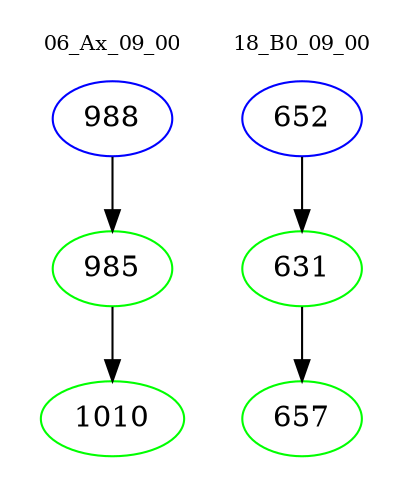 digraph{
subgraph cluster_0 {
color = white
label = "06_Ax_09_00";
fontsize=10;
T0_988 [label="988", color="blue"]
T0_988 -> T0_985 [color="black"]
T0_985 [label="985", color="green"]
T0_985 -> T0_1010 [color="black"]
T0_1010 [label="1010", color="green"]
}
subgraph cluster_1 {
color = white
label = "18_B0_09_00";
fontsize=10;
T1_652 [label="652", color="blue"]
T1_652 -> T1_631 [color="black"]
T1_631 [label="631", color="green"]
T1_631 -> T1_657 [color="black"]
T1_657 [label="657", color="green"]
}
}
